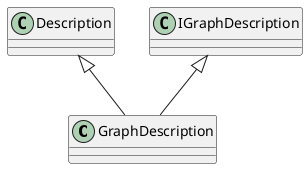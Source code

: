 @startuml
class GraphDescription {
}
Description <|-- GraphDescription
IGraphDescription <|-- GraphDescription
@enduml
